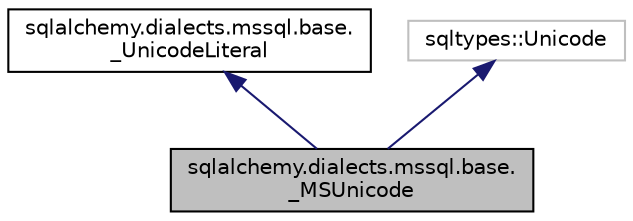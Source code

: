 digraph "sqlalchemy.dialects.mssql.base._MSUnicode"
{
 // LATEX_PDF_SIZE
  edge [fontname="Helvetica",fontsize="10",labelfontname="Helvetica",labelfontsize="10"];
  node [fontname="Helvetica",fontsize="10",shape=record];
  Node1 [label="sqlalchemy.dialects.mssql.base.\l_MSUnicode",height=0.2,width=0.4,color="black", fillcolor="grey75", style="filled", fontcolor="black",tooltip=" "];
  Node2 -> Node1 [dir="back",color="midnightblue",fontsize="10",style="solid",fontname="Helvetica"];
  Node2 [label="sqlalchemy.dialects.mssql.base.\l_UnicodeLiteral",height=0.2,width=0.4,color="black", fillcolor="white", style="filled",URL="$classsqlalchemy_1_1dialects_1_1mssql_1_1base_1_1__UnicodeLiteral.html",tooltip=" "];
  Node3 -> Node1 [dir="back",color="midnightblue",fontsize="10",style="solid",fontname="Helvetica"];
  Node3 [label="sqltypes::Unicode",height=0.2,width=0.4,color="grey75", fillcolor="white", style="filled",tooltip=" "];
}
